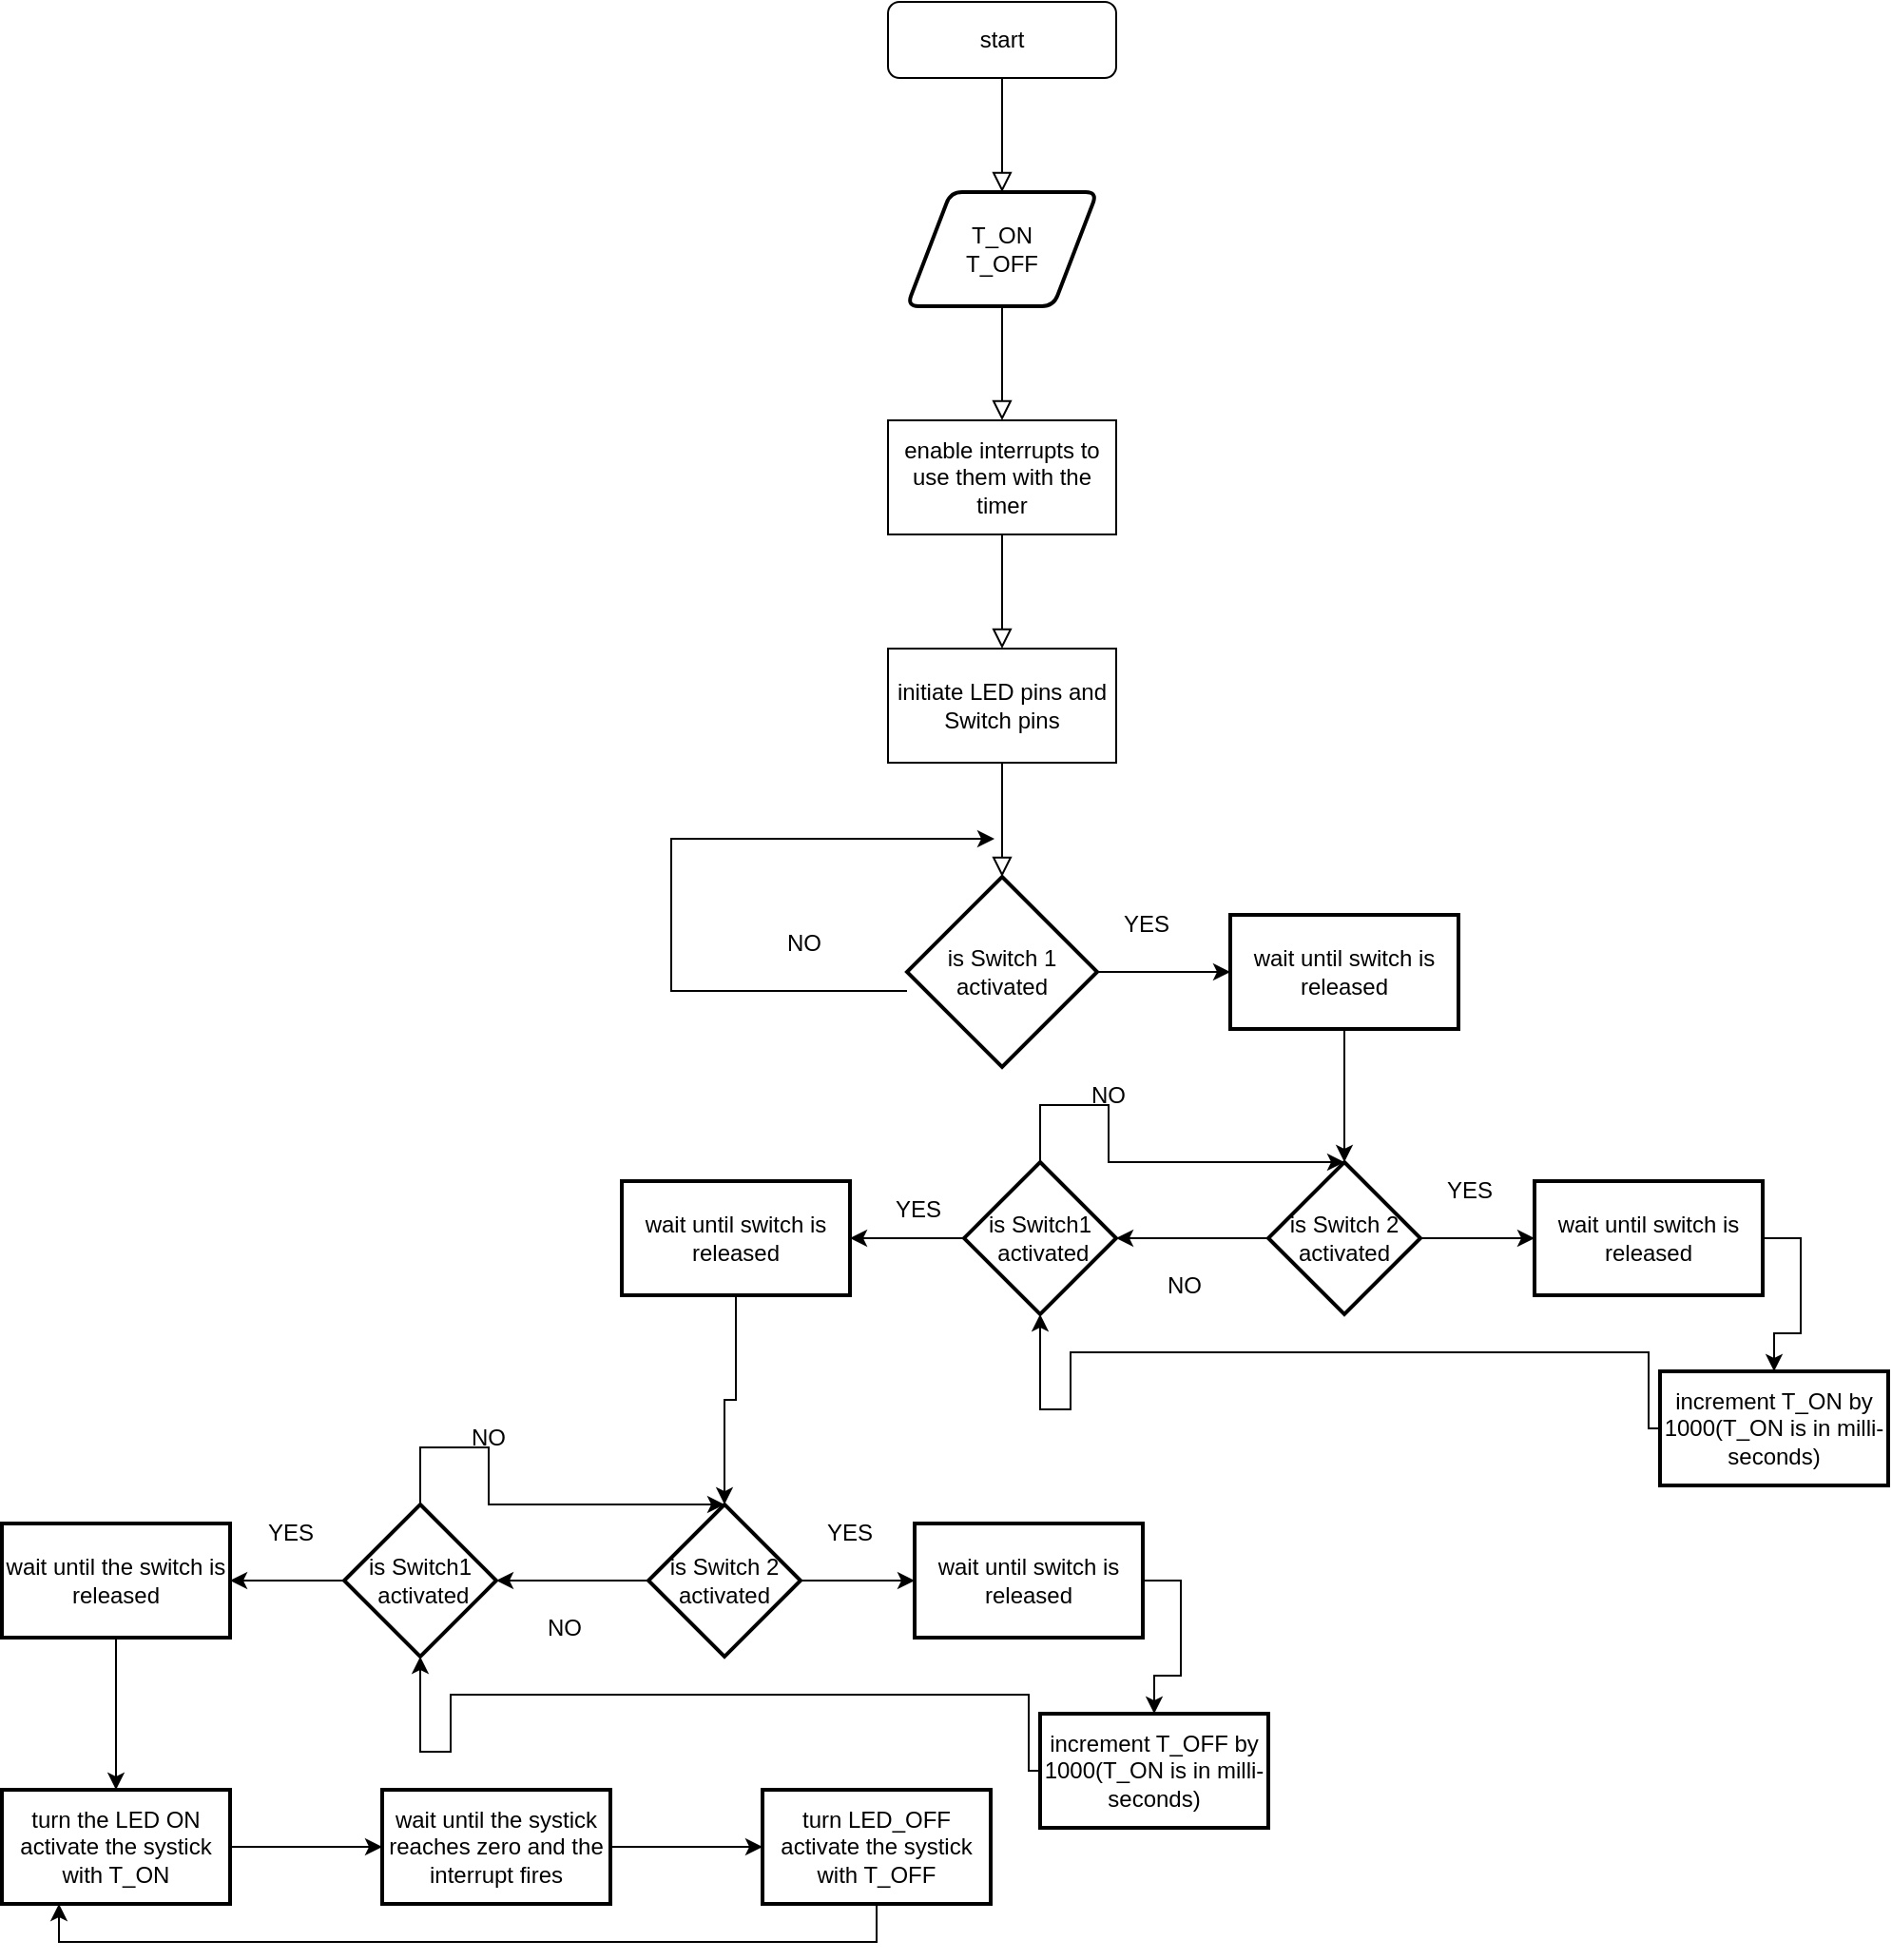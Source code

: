 <mxfile version="20.3.3" type="device"><diagram id="C5RBs43oDa-KdzZeNtuy" name="Page-1"><mxGraphModel dx="1711" dy="587" grid="1" gridSize="10" guides="1" tooltips="1" connect="1" arrows="1" fold="1" page="1" pageScale="1" pageWidth="827" pageHeight="1169" math="0" shadow="0"><root><mxCell id="WIyWlLk6GJQsqaUBKTNV-0"/><mxCell id="WIyWlLk6GJQsqaUBKTNV-1" parent="WIyWlLk6GJQsqaUBKTNV-0"/><mxCell id="WIyWlLk6GJQsqaUBKTNV-2" value="" style="rounded=0;html=1;jettySize=auto;orthogonalLoop=1;fontSize=11;endArrow=block;endFill=0;endSize=8;strokeWidth=1;shadow=0;labelBackgroundColor=none;edgeStyle=orthogonalEdgeStyle;" parent="WIyWlLk6GJQsqaUBKTNV-1" source="WIyWlLk6GJQsqaUBKTNV-3" edge="1"><mxGeometry relative="1" as="geometry"><mxPoint x="414" y="140" as="targetPoint"/></mxGeometry></mxCell><mxCell id="WIyWlLk6GJQsqaUBKTNV-3" value="start" style="rounded=1;whiteSpace=wrap;html=1;fontSize=12;glass=0;strokeWidth=1;shadow=0;" parent="WIyWlLk6GJQsqaUBKTNV-1" vertex="1"><mxGeometry x="354" y="40" width="120" height="40" as="geometry"/></mxCell><mxCell id="JWcXUyU6soNcbHKHmSej-2" value="" style="rounded=0;html=1;jettySize=auto;orthogonalLoop=1;fontSize=11;endArrow=block;endFill=0;endSize=8;strokeWidth=1;shadow=0;labelBackgroundColor=none;edgeStyle=orthogonalEdgeStyle;" edge="1" parent="WIyWlLk6GJQsqaUBKTNV-1"><mxGeometry relative="1" as="geometry"><mxPoint x="414" y="200" as="sourcePoint"/><mxPoint x="414" y="260" as="targetPoint"/></mxGeometry></mxCell><mxCell id="JWcXUyU6soNcbHKHmSej-3" value="enable interrupts to use them with the timer" style="rounded=0;whiteSpace=wrap;html=1;" vertex="1" parent="WIyWlLk6GJQsqaUBKTNV-1"><mxGeometry x="354" y="260" width="120" height="60" as="geometry"/></mxCell><mxCell id="JWcXUyU6soNcbHKHmSej-4" value="" style="rounded=0;html=1;jettySize=auto;orthogonalLoop=1;fontSize=11;endArrow=block;endFill=0;endSize=8;strokeWidth=1;shadow=0;labelBackgroundColor=none;edgeStyle=orthogonalEdgeStyle;" edge="1" parent="WIyWlLk6GJQsqaUBKTNV-1"><mxGeometry relative="1" as="geometry"><mxPoint x="414" y="320" as="sourcePoint"/><mxPoint x="414" y="380" as="targetPoint"/></mxGeometry></mxCell><mxCell id="JWcXUyU6soNcbHKHmSej-5" value="initiate LED pins and Switch pins" style="rounded=0;whiteSpace=wrap;html=1;" vertex="1" parent="WIyWlLk6GJQsqaUBKTNV-1"><mxGeometry x="354" y="380" width="120" height="60" as="geometry"/></mxCell><mxCell id="JWcXUyU6soNcbHKHmSej-6" value="" style="rounded=0;html=1;jettySize=auto;orthogonalLoop=1;fontSize=11;endArrow=block;endFill=0;endSize=8;strokeWidth=1;shadow=0;labelBackgroundColor=none;edgeStyle=orthogonalEdgeStyle;" edge="1" parent="WIyWlLk6GJQsqaUBKTNV-1"><mxGeometry relative="1" as="geometry"><mxPoint x="414" y="440" as="sourcePoint"/><mxPoint x="414" y="500" as="targetPoint"/></mxGeometry></mxCell><mxCell id="JWcXUyU6soNcbHKHmSej-7" value="T_ON&lt;br&gt;T_OFF" style="shape=parallelogram;html=1;strokeWidth=2;perimeter=parallelogramPerimeter;whiteSpace=wrap;rounded=1;arcSize=12;size=0.23;" vertex="1" parent="WIyWlLk6GJQsqaUBKTNV-1"><mxGeometry x="364" y="140" width="100" height="60" as="geometry"/></mxCell><mxCell id="JWcXUyU6soNcbHKHmSej-12" value="" style="edgeStyle=orthogonalEdgeStyle;rounded=0;orthogonalLoop=1;jettySize=auto;html=1;" edge="1" parent="WIyWlLk6GJQsqaUBKTNV-1" source="JWcXUyU6soNcbHKHmSej-8" target="JWcXUyU6soNcbHKHmSej-11"><mxGeometry relative="1" as="geometry"/></mxCell><mxCell id="JWcXUyU6soNcbHKHmSej-19" value="" style="edgeStyle=orthogonalEdgeStyle;rounded=0;orthogonalLoop=1;jettySize=auto;html=1;" edge="1" parent="WIyWlLk6GJQsqaUBKTNV-1" source="JWcXUyU6soNcbHKHmSej-8"><mxGeometry relative="1" as="geometry"><mxPoint x="410" y="480" as="targetPoint"/><Array as="points"><mxPoint x="240" y="560"/><mxPoint x="240" y="480"/></Array></mxGeometry></mxCell><mxCell id="JWcXUyU6soNcbHKHmSej-8" value="is Switch 1 activated" style="strokeWidth=2;html=1;shape=mxgraph.flowchart.decision;whiteSpace=wrap;" vertex="1" parent="WIyWlLk6GJQsqaUBKTNV-1"><mxGeometry x="364" y="500" width="100" height="100" as="geometry"/></mxCell><mxCell id="JWcXUyU6soNcbHKHmSej-14" value="" style="edgeStyle=orthogonalEdgeStyle;rounded=0;orthogonalLoop=1;jettySize=auto;html=1;" edge="1" parent="WIyWlLk6GJQsqaUBKTNV-1" source="JWcXUyU6soNcbHKHmSej-11" target="JWcXUyU6soNcbHKHmSej-13"><mxGeometry relative="1" as="geometry"/></mxCell><mxCell id="JWcXUyU6soNcbHKHmSej-11" value="wait until switch is released" style="whiteSpace=wrap;html=1;strokeWidth=2;" vertex="1" parent="WIyWlLk6GJQsqaUBKTNV-1"><mxGeometry x="534" y="520" width="120" height="60" as="geometry"/></mxCell><mxCell id="JWcXUyU6soNcbHKHmSej-24" value="" style="edgeStyle=orthogonalEdgeStyle;rounded=0;orthogonalLoop=1;jettySize=auto;html=1;" edge="1" parent="WIyWlLk6GJQsqaUBKTNV-1" source="JWcXUyU6soNcbHKHmSej-13" target="JWcXUyU6soNcbHKHmSej-23"><mxGeometry relative="1" as="geometry"/></mxCell><mxCell id="JWcXUyU6soNcbHKHmSej-34" value="" style="edgeStyle=orthogonalEdgeStyle;rounded=0;orthogonalLoop=1;jettySize=auto;html=1;" edge="1" parent="WIyWlLk6GJQsqaUBKTNV-1" source="JWcXUyU6soNcbHKHmSej-13" target="JWcXUyU6soNcbHKHmSej-33"><mxGeometry relative="1" as="geometry"/></mxCell><mxCell id="JWcXUyU6soNcbHKHmSej-13" value="is Switch 2 activated" style="rhombus;whiteSpace=wrap;html=1;strokeWidth=2;" vertex="1" parent="WIyWlLk6GJQsqaUBKTNV-1"><mxGeometry x="554" y="650" width="80" height="80" as="geometry"/></mxCell><mxCell id="JWcXUyU6soNcbHKHmSej-16" value="NO" style="text;html=1;strokeColor=none;fillColor=none;align=center;verticalAlign=middle;whiteSpace=wrap;rounded=0;" vertex="1" parent="WIyWlLk6GJQsqaUBKTNV-1"><mxGeometry x="480" y="700" width="60" height="30" as="geometry"/></mxCell><mxCell id="JWcXUyU6soNcbHKHmSej-17" value="YES" style="text;html=1;strokeColor=none;fillColor=none;align=center;verticalAlign=middle;whiteSpace=wrap;rounded=0;" vertex="1" parent="WIyWlLk6GJQsqaUBKTNV-1"><mxGeometry x="460" y="510" width="60" height="30" as="geometry"/></mxCell><mxCell id="JWcXUyU6soNcbHKHmSej-18" value="NO" style="text;html=1;strokeColor=none;fillColor=none;align=center;verticalAlign=middle;whiteSpace=wrap;rounded=0;" vertex="1" parent="WIyWlLk6GJQsqaUBKTNV-1"><mxGeometry x="280" y="520" width="60" height="30" as="geometry"/></mxCell><mxCell id="JWcXUyU6soNcbHKHmSej-26" value="" style="edgeStyle=orthogonalEdgeStyle;rounded=0;orthogonalLoop=1;jettySize=auto;html=1;entryX=0.5;entryY=0;entryDx=0;entryDy=0;" edge="1" parent="WIyWlLk6GJQsqaUBKTNV-1" source="JWcXUyU6soNcbHKHmSej-23" target="JWcXUyU6soNcbHKHmSej-13"><mxGeometry relative="1" as="geometry"><mxPoint x="590" y="630" as="targetPoint"/><Array as="points"><mxPoint x="434" y="620"/><mxPoint x="470" y="620"/><mxPoint x="470" y="650"/></Array></mxGeometry></mxCell><mxCell id="JWcXUyU6soNcbHKHmSej-37" value="" style="edgeStyle=orthogonalEdgeStyle;rounded=0;orthogonalLoop=1;jettySize=auto;html=1;" edge="1" parent="WIyWlLk6GJQsqaUBKTNV-1" source="JWcXUyU6soNcbHKHmSej-23" target="JWcXUyU6soNcbHKHmSej-36"><mxGeometry relative="1" as="geometry"/></mxCell><mxCell id="JWcXUyU6soNcbHKHmSej-23" value="is Switch1&lt;br&gt;&amp;nbsp;activated" style="rhombus;whiteSpace=wrap;html=1;strokeWidth=2;" vertex="1" parent="WIyWlLk6GJQsqaUBKTNV-1"><mxGeometry x="394" y="650" width="80" height="80" as="geometry"/></mxCell><mxCell id="JWcXUyU6soNcbHKHmSej-25" value="NO" style="text;html=1;strokeColor=none;fillColor=none;align=center;verticalAlign=middle;whiteSpace=wrap;rounded=0;" vertex="1" parent="WIyWlLk6GJQsqaUBKTNV-1"><mxGeometry x="440" y="600" width="60" height="30" as="geometry"/></mxCell><mxCell id="JWcXUyU6soNcbHKHmSej-31" style="edgeStyle=orthogonalEdgeStyle;rounded=0;orthogonalLoop=1;jettySize=auto;html=1;exitX=0;exitY=0.5;exitDx=0;exitDy=0;entryX=0.5;entryY=1;entryDx=0;entryDy=0;" edge="1" parent="WIyWlLk6GJQsqaUBKTNV-1" source="JWcXUyU6soNcbHKHmSej-32" target="JWcXUyU6soNcbHKHmSej-23"><mxGeometry relative="1" as="geometry"><mxPoint x="430" y="780" as="targetPoint"/><mxPoint x="820" y="720" as="sourcePoint"/><Array as="points"><mxPoint x="754" y="790"/><mxPoint x="754" y="750"/><mxPoint x="450" y="750"/><mxPoint x="450" y="780"/><mxPoint x="434" y="780"/></Array></mxGeometry></mxCell><mxCell id="JWcXUyU6soNcbHKHmSej-30" value="YES" style="text;html=1;strokeColor=none;fillColor=none;align=center;verticalAlign=middle;whiteSpace=wrap;rounded=0;" vertex="1" parent="WIyWlLk6GJQsqaUBKTNV-1"><mxGeometry x="630" y="650" width="60" height="30" as="geometry"/></mxCell><mxCell id="JWcXUyU6soNcbHKHmSej-32" value="increment T_ON by 1000(T_ON is in milli-seconds)" style="whiteSpace=wrap;html=1;strokeWidth=2;" vertex="1" parent="WIyWlLk6GJQsqaUBKTNV-1"><mxGeometry x="760" y="760" width="120" height="60" as="geometry"/></mxCell><mxCell id="JWcXUyU6soNcbHKHmSej-35" style="edgeStyle=orthogonalEdgeStyle;rounded=0;orthogonalLoop=1;jettySize=auto;html=1;exitX=1;exitY=0.5;exitDx=0;exitDy=0;" edge="1" parent="WIyWlLk6GJQsqaUBKTNV-1" source="JWcXUyU6soNcbHKHmSej-33" target="JWcXUyU6soNcbHKHmSej-32"><mxGeometry relative="1" as="geometry"/></mxCell><mxCell id="JWcXUyU6soNcbHKHmSej-33" value="wait until switch is released" style="whiteSpace=wrap;html=1;strokeWidth=2;" vertex="1" parent="WIyWlLk6GJQsqaUBKTNV-1"><mxGeometry x="694" y="660" width="120" height="60" as="geometry"/></mxCell><mxCell id="JWcXUyU6soNcbHKHmSej-51" style="edgeStyle=orthogonalEdgeStyle;rounded=0;orthogonalLoop=1;jettySize=auto;html=1;exitX=0.5;exitY=1;exitDx=0;exitDy=0;entryX=0.5;entryY=0;entryDx=0;entryDy=0;" edge="1" parent="WIyWlLk6GJQsqaUBKTNV-1" source="JWcXUyU6soNcbHKHmSej-36" target="JWcXUyU6soNcbHKHmSej-41"><mxGeometry relative="1" as="geometry"/></mxCell><mxCell id="JWcXUyU6soNcbHKHmSej-36" value="wait until switch is released" style="whiteSpace=wrap;html=1;strokeWidth=2;" vertex="1" parent="WIyWlLk6GJQsqaUBKTNV-1"><mxGeometry x="214" y="660" width="120" height="60" as="geometry"/></mxCell><mxCell id="JWcXUyU6soNcbHKHmSej-38" value="YES" style="text;html=1;strokeColor=none;fillColor=none;align=center;verticalAlign=middle;whiteSpace=wrap;rounded=0;" vertex="1" parent="WIyWlLk6GJQsqaUBKTNV-1"><mxGeometry x="340" y="660" width="60" height="30" as="geometry"/></mxCell><mxCell id="JWcXUyU6soNcbHKHmSej-39" value="" style="edgeStyle=orthogonalEdgeStyle;rounded=0;orthogonalLoop=1;jettySize=auto;html=1;" edge="1" parent="WIyWlLk6GJQsqaUBKTNV-1" source="JWcXUyU6soNcbHKHmSej-41" target="JWcXUyU6soNcbHKHmSej-44"><mxGeometry relative="1" as="geometry"/></mxCell><mxCell id="JWcXUyU6soNcbHKHmSej-40" value="" style="edgeStyle=orthogonalEdgeStyle;rounded=0;orthogonalLoop=1;jettySize=auto;html=1;" edge="1" parent="WIyWlLk6GJQsqaUBKTNV-1" source="JWcXUyU6soNcbHKHmSej-41" target="JWcXUyU6soNcbHKHmSej-50"><mxGeometry relative="1" as="geometry"/></mxCell><mxCell id="JWcXUyU6soNcbHKHmSej-41" value="is Switch 2 activated" style="rhombus;whiteSpace=wrap;html=1;strokeWidth=2;" vertex="1" parent="WIyWlLk6GJQsqaUBKTNV-1"><mxGeometry x="228" y="830" width="80" height="80" as="geometry"/></mxCell><mxCell id="JWcXUyU6soNcbHKHmSej-42" value="NO" style="text;html=1;strokeColor=none;fillColor=none;align=center;verticalAlign=middle;whiteSpace=wrap;rounded=0;" vertex="1" parent="WIyWlLk6GJQsqaUBKTNV-1"><mxGeometry x="154" y="880" width="60" height="30" as="geometry"/></mxCell><mxCell id="JWcXUyU6soNcbHKHmSej-43" value="" style="edgeStyle=orthogonalEdgeStyle;rounded=0;orthogonalLoop=1;jettySize=auto;html=1;entryX=0.5;entryY=0;entryDx=0;entryDy=0;" edge="1" parent="WIyWlLk6GJQsqaUBKTNV-1" source="JWcXUyU6soNcbHKHmSej-44" target="JWcXUyU6soNcbHKHmSej-41"><mxGeometry relative="1" as="geometry"><mxPoint x="264" y="810" as="targetPoint"/><Array as="points"><mxPoint x="108" y="800"/><mxPoint x="144" y="800"/><mxPoint x="144" y="830"/></Array></mxGeometry></mxCell><mxCell id="JWcXUyU6soNcbHKHmSej-53" value="" style="edgeStyle=orthogonalEdgeStyle;rounded=0;orthogonalLoop=1;jettySize=auto;html=1;" edge="1" parent="WIyWlLk6GJQsqaUBKTNV-1" source="JWcXUyU6soNcbHKHmSej-44" target="JWcXUyU6soNcbHKHmSej-52"><mxGeometry relative="1" as="geometry"/></mxCell><mxCell id="JWcXUyU6soNcbHKHmSej-44" value="is Switch1&lt;br&gt;&amp;nbsp;activated" style="rhombus;whiteSpace=wrap;html=1;strokeWidth=2;" vertex="1" parent="WIyWlLk6GJQsqaUBKTNV-1"><mxGeometry x="68" y="830" width="80" height="80" as="geometry"/></mxCell><mxCell id="JWcXUyU6soNcbHKHmSej-45" value="NO" style="text;html=1;strokeColor=none;fillColor=none;align=center;verticalAlign=middle;whiteSpace=wrap;rounded=0;" vertex="1" parent="WIyWlLk6GJQsqaUBKTNV-1"><mxGeometry x="114" y="780" width="60" height="30" as="geometry"/></mxCell><mxCell id="JWcXUyU6soNcbHKHmSej-46" style="edgeStyle=orthogonalEdgeStyle;rounded=0;orthogonalLoop=1;jettySize=auto;html=1;exitX=0;exitY=0.5;exitDx=0;exitDy=0;entryX=0.5;entryY=1;entryDx=0;entryDy=0;" edge="1" parent="WIyWlLk6GJQsqaUBKTNV-1" source="JWcXUyU6soNcbHKHmSej-48" target="JWcXUyU6soNcbHKHmSej-44"><mxGeometry relative="1" as="geometry"><mxPoint x="104" y="960" as="targetPoint"/><mxPoint x="494" y="900" as="sourcePoint"/><Array as="points"><mxPoint x="428" y="970"/><mxPoint x="428" y="930"/><mxPoint x="124" y="930"/><mxPoint x="124" y="960"/><mxPoint x="108" y="960"/></Array></mxGeometry></mxCell><mxCell id="JWcXUyU6soNcbHKHmSej-47" value="YES" style="text;html=1;strokeColor=none;fillColor=none;align=center;verticalAlign=middle;whiteSpace=wrap;rounded=0;" vertex="1" parent="WIyWlLk6GJQsqaUBKTNV-1"><mxGeometry x="304" y="830" width="60" height="30" as="geometry"/></mxCell><mxCell id="JWcXUyU6soNcbHKHmSej-48" value="increment T_OFF by 1000(T_ON is in milli-seconds)" style="whiteSpace=wrap;html=1;strokeWidth=2;" vertex="1" parent="WIyWlLk6GJQsqaUBKTNV-1"><mxGeometry x="434" y="940" width="120" height="60" as="geometry"/></mxCell><mxCell id="JWcXUyU6soNcbHKHmSej-49" style="edgeStyle=orthogonalEdgeStyle;rounded=0;orthogonalLoop=1;jettySize=auto;html=1;exitX=1;exitY=0.5;exitDx=0;exitDy=0;" edge="1" parent="WIyWlLk6GJQsqaUBKTNV-1" source="JWcXUyU6soNcbHKHmSej-50" target="JWcXUyU6soNcbHKHmSej-48"><mxGeometry relative="1" as="geometry"/></mxCell><mxCell id="JWcXUyU6soNcbHKHmSej-50" value="wait until switch is released" style="whiteSpace=wrap;html=1;strokeWidth=2;" vertex="1" parent="WIyWlLk6GJQsqaUBKTNV-1"><mxGeometry x="368" y="840" width="120" height="60" as="geometry"/></mxCell><mxCell id="JWcXUyU6soNcbHKHmSej-56" value="" style="edgeStyle=orthogonalEdgeStyle;rounded=0;orthogonalLoop=1;jettySize=auto;html=1;" edge="1" parent="WIyWlLk6GJQsqaUBKTNV-1" source="JWcXUyU6soNcbHKHmSej-52" target="JWcXUyU6soNcbHKHmSej-55"><mxGeometry relative="1" as="geometry"/></mxCell><mxCell id="JWcXUyU6soNcbHKHmSej-52" value="wait until the switch is released" style="whiteSpace=wrap;html=1;strokeWidth=2;" vertex="1" parent="WIyWlLk6GJQsqaUBKTNV-1"><mxGeometry x="-112" y="840" width="120" height="60" as="geometry"/></mxCell><mxCell id="JWcXUyU6soNcbHKHmSej-54" value="YES" style="text;html=1;strokeColor=none;fillColor=none;align=center;verticalAlign=middle;whiteSpace=wrap;rounded=0;" vertex="1" parent="WIyWlLk6GJQsqaUBKTNV-1"><mxGeometry x="10" y="830" width="60" height="30" as="geometry"/></mxCell><mxCell id="JWcXUyU6soNcbHKHmSej-58" value="" style="edgeStyle=orthogonalEdgeStyle;rounded=0;orthogonalLoop=1;jettySize=auto;html=1;" edge="1" parent="WIyWlLk6GJQsqaUBKTNV-1" source="JWcXUyU6soNcbHKHmSej-55" target="JWcXUyU6soNcbHKHmSej-57"><mxGeometry relative="1" as="geometry"/></mxCell><mxCell id="JWcXUyU6soNcbHKHmSej-55" value="turn the LED ON&lt;br&gt;activate the systick with T_ON" style="whiteSpace=wrap;html=1;strokeWidth=2;" vertex="1" parent="WIyWlLk6GJQsqaUBKTNV-1"><mxGeometry x="-112" y="980" width="120" height="60" as="geometry"/></mxCell><mxCell id="JWcXUyU6soNcbHKHmSej-60" value="" style="edgeStyle=orthogonalEdgeStyle;rounded=0;orthogonalLoop=1;jettySize=auto;html=1;" edge="1" parent="WIyWlLk6GJQsqaUBKTNV-1" source="JWcXUyU6soNcbHKHmSej-57" target="JWcXUyU6soNcbHKHmSej-59"><mxGeometry relative="1" as="geometry"/></mxCell><mxCell id="JWcXUyU6soNcbHKHmSej-57" value="wait until the systick reaches zero and the interrupt fires" style="whiteSpace=wrap;html=1;strokeWidth=2;" vertex="1" parent="WIyWlLk6GJQsqaUBKTNV-1"><mxGeometry x="88" y="980" width="120" height="60" as="geometry"/></mxCell><mxCell id="JWcXUyU6soNcbHKHmSej-61" style="edgeStyle=orthogonalEdgeStyle;rounded=0;orthogonalLoop=1;jettySize=auto;html=1;exitX=0.5;exitY=1;exitDx=0;exitDy=0;entryX=0.25;entryY=1;entryDx=0;entryDy=0;" edge="1" parent="WIyWlLk6GJQsqaUBKTNV-1" source="JWcXUyU6soNcbHKHmSej-59" target="JWcXUyU6soNcbHKHmSej-55"><mxGeometry relative="1" as="geometry"/></mxCell><mxCell id="JWcXUyU6soNcbHKHmSej-59" value="turn LED_OFF&lt;br&gt;activate the systick with T_OFF" style="whiteSpace=wrap;html=1;strokeWidth=2;" vertex="1" parent="WIyWlLk6GJQsqaUBKTNV-1"><mxGeometry x="288" y="980" width="120" height="60" as="geometry"/></mxCell></root></mxGraphModel></diagram></mxfile>